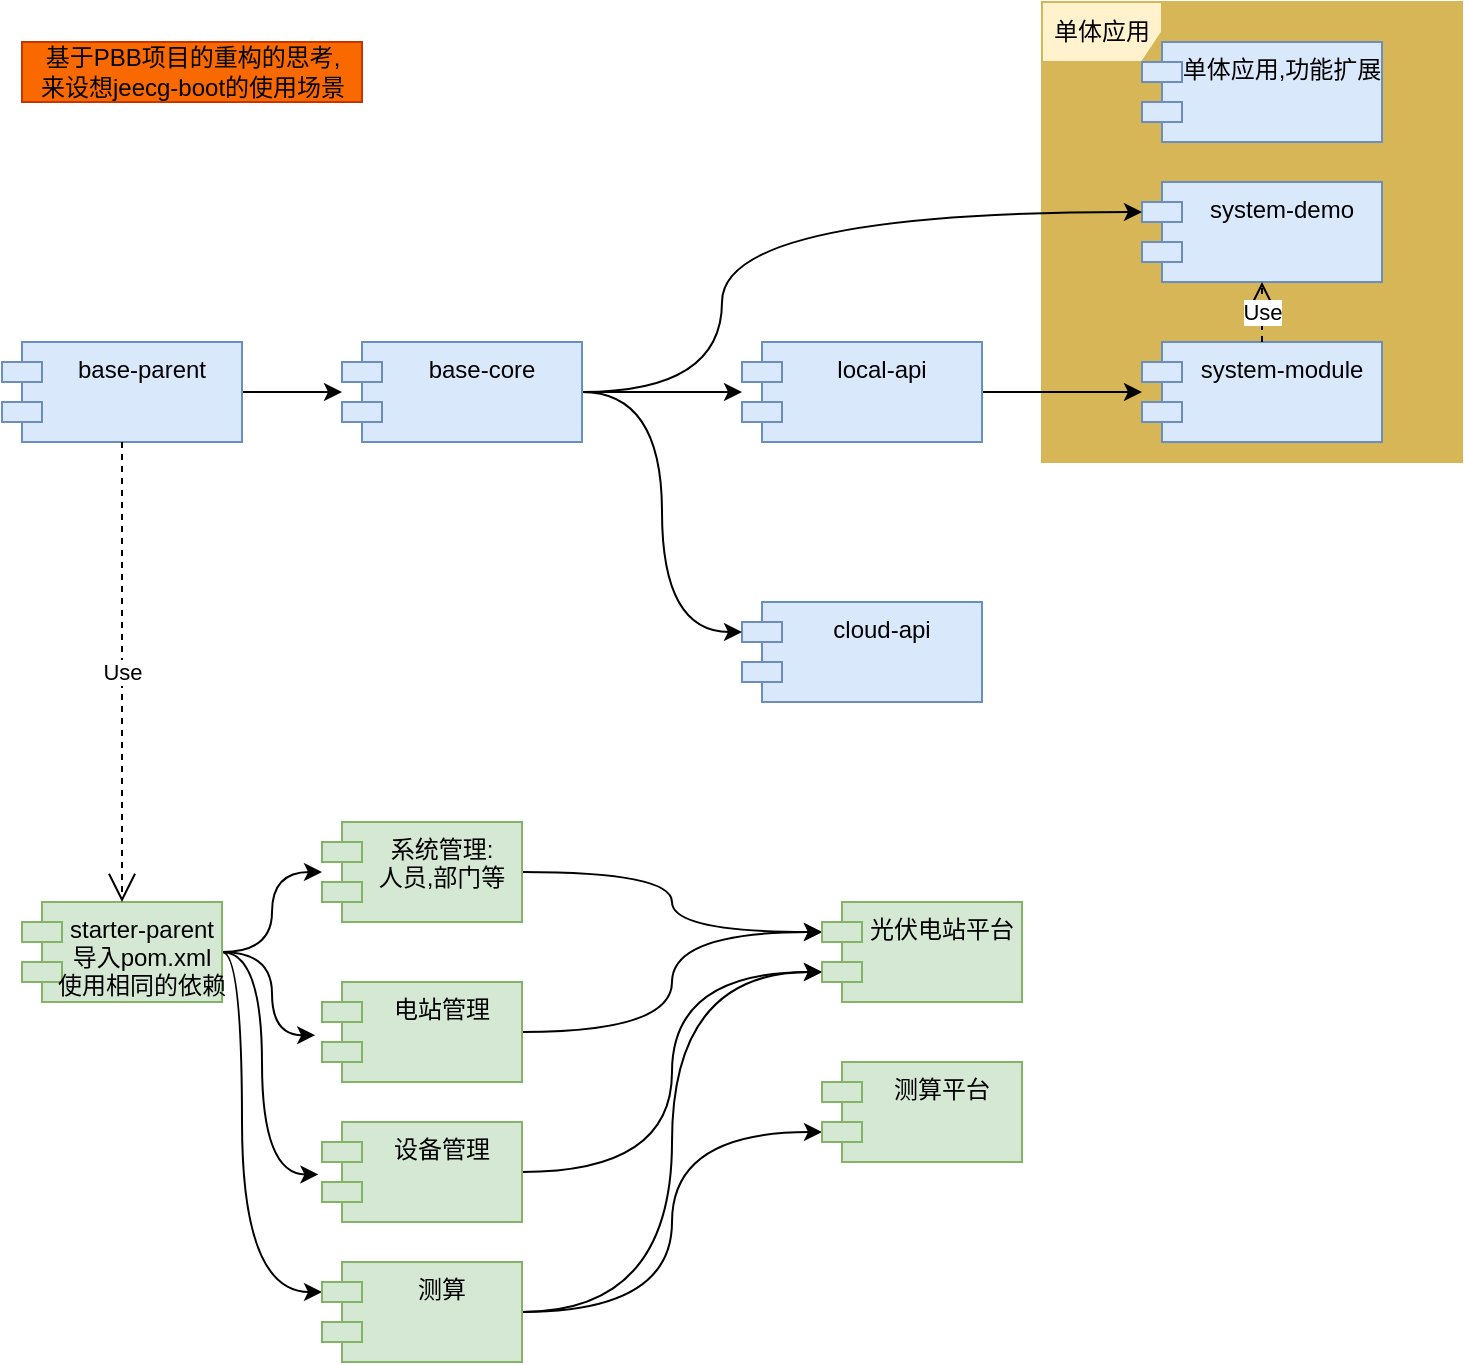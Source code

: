 <mxfile version="15.2.7" type="github" pages="3">
  <diagram id="RVnjbmVlK9y6l-0-MwZw" name="Page-1">
    <mxGraphModel dx="1234" dy="508" grid="1" gridSize="10" guides="1" tooltips="1" connect="1" arrows="1" fold="1" page="1" pageScale="1" pageWidth="827" pageHeight="1169" math="0" shadow="0">
      <root>
        <mxCell id="0" />
        <mxCell id="1" parent="0" />
        <mxCell id="iNqxf0kTn70WOW5vYwfr-28" value="单体应用" style="shape=umlFrame;whiteSpace=wrap;html=1;fillColor=#fff2cc;strokeColor=#d6b656;shadow=0;perimeterSpacing=0;swimlaneFillColor=#D6B656;" parent="1" vertex="1">
          <mxGeometry x="540" y="10" width="210" height="230" as="geometry" />
        </mxCell>
        <mxCell id="iNqxf0kTn70WOW5vYwfr-9" value="" style="edgeStyle=orthogonalEdgeStyle;rounded=0;orthogonalLoop=1;jettySize=auto;html=1;" parent="1" source="iNqxf0kTn70WOW5vYwfr-4" target="iNqxf0kTn70WOW5vYwfr-8" edge="1">
          <mxGeometry relative="1" as="geometry" />
        </mxCell>
        <mxCell id="iNqxf0kTn70WOW5vYwfr-27" value="" style="edgeStyle=orthogonalEdgeStyle;curved=1;rounded=0;orthogonalLoop=1;jettySize=auto;html=1;" parent="1" source="iNqxf0kTn70WOW5vYwfr-8" target="iNqxf0kTn70WOW5vYwfr-26" edge="1">
          <mxGeometry relative="1" as="geometry" />
        </mxCell>
        <mxCell id="iNqxf0kTn70WOW5vYwfr-8" value="local-api" style="shape=module;align=left;spacingLeft=20;align=center;verticalAlign=top;fillColor=#dae8fc;strokeColor=#6c8ebf;" parent="1" vertex="1">
          <mxGeometry x="390" y="180" width="120" height="50" as="geometry" />
        </mxCell>
        <mxCell id="iNqxf0kTn70WOW5vYwfr-10" value="cloud-api" style="shape=module;align=left;spacingLeft=20;align=center;verticalAlign=top;fillColor=#dae8fc;strokeColor=#6c8ebf;" parent="1" vertex="1">
          <mxGeometry x="390" y="310" width="120" height="50" as="geometry" />
        </mxCell>
        <mxCell id="iNqxf0kTn70WOW5vYwfr-12" value="system-demo" style="shape=module;align=left;spacingLeft=20;align=center;verticalAlign=top;fillColor=#dae8fc;strokeColor=#6c8ebf;" parent="1" vertex="1">
          <mxGeometry x="590" y="100" width="120" height="50" as="geometry" />
        </mxCell>
        <mxCell id="iNqxf0kTn70WOW5vYwfr-25" style="edgeStyle=orthogonalEdgeStyle;curved=1;rounded=0;orthogonalLoop=1;jettySize=auto;html=1;entryX=0;entryY=0;entryDx=0;entryDy=15;entryPerimeter=0;" parent="1" source="iNqxf0kTn70WOW5vYwfr-4" target="iNqxf0kTn70WOW5vYwfr-10" edge="1">
          <mxGeometry relative="1" as="geometry" />
        </mxCell>
        <mxCell id="iNqxf0kTn70WOW5vYwfr-29" style="edgeStyle=orthogonalEdgeStyle;curved=1;rounded=0;orthogonalLoop=1;jettySize=auto;html=1;entryX=0;entryY=0;entryDx=0;entryDy=15;entryPerimeter=0;" parent="1" source="iNqxf0kTn70WOW5vYwfr-4" target="iNqxf0kTn70WOW5vYwfr-12" edge="1">
          <mxGeometry relative="1" as="geometry">
            <Array as="points">
              <mxPoint x="380" y="205" />
              <mxPoint x="380" y="115" />
            </Array>
          </mxGeometry>
        </mxCell>
        <mxCell id="iNqxf0kTn70WOW5vYwfr-4" value="base-core" style="shape=module;align=left;spacingLeft=20;align=center;verticalAlign=top;fillColor=#dae8fc;strokeColor=#6c8ebf;" parent="1" vertex="1">
          <mxGeometry x="190" y="180" width="120" height="50" as="geometry" />
        </mxCell>
        <mxCell id="iNqxf0kTn70WOW5vYwfr-26" value="system-module" style="shape=module;align=left;spacingLeft=20;align=center;verticalAlign=top;fillColor=#dae8fc;strokeColor=#6c8ebf;" parent="1" vertex="1">
          <mxGeometry x="590" y="180" width="120" height="50" as="geometry" />
        </mxCell>
        <mxCell id="iNqxf0kTn70WOW5vYwfr-30" value="单体应用,功能扩展" style="shape=module;align=left;spacingLeft=20;align=center;verticalAlign=top;fillColor=#dae8fc;strokeColor=#6c8ebf;" parent="1" vertex="1">
          <mxGeometry x="590" y="30" width="120" height="50" as="geometry" />
        </mxCell>
        <mxCell id="iNqxf0kTn70WOW5vYwfr-32" value="Use" style="endArrow=open;endSize=12;dashed=1;html=1;exitX=0.5;exitY=0;exitDx=0;exitDy=0;" parent="1" source="iNqxf0kTn70WOW5vYwfr-26" target="iNqxf0kTn70WOW5vYwfr-12" edge="1">
          <mxGeometry width="160" relative="1" as="geometry">
            <mxPoint x="690" y="170" as="sourcePoint" />
            <mxPoint x="850" y="170" as="targetPoint" />
          </mxGeometry>
        </mxCell>
        <mxCell id="iNqxf0kTn70WOW5vYwfr-36" value="" style="edgeStyle=orthogonalEdgeStyle;curved=1;rounded=0;orthogonalLoop=1;jettySize=auto;html=1;" parent="1" source="iNqxf0kTn70WOW5vYwfr-34" target="iNqxf0kTn70WOW5vYwfr-35" edge="1">
          <mxGeometry relative="1" as="geometry" />
        </mxCell>
        <mxCell id="oWwIEVqb9HZ7xAzAsLu--1" style="edgeStyle=orthogonalEdgeStyle;rounded=0;orthogonalLoop=1;jettySize=auto;html=1;curved=1;entryX=-0.034;entryY=0.532;entryDx=0;entryDy=0;entryPerimeter=0;" edge="1" parent="1" source="iNqxf0kTn70WOW5vYwfr-34" target="iNqxf0kTn70WOW5vYwfr-39">
          <mxGeometry relative="1" as="geometry">
            <mxPoint x="150" y="510" as="targetPoint" />
          </mxGeometry>
        </mxCell>
        <mxCell id="oWwIEVqb9HZ7xAzAsLu--2" style="edgeStyle=orthogonalEdgeStyle;rounded=0;orthogonalLoop=1;jettySize=auto;html=1;entryX=-0.018;entryY=0.524;entryDx=0;entryDy=0;entryPerimeter=0;curved=1;" edge="1" parent="1" source="iNqxf0kTn70WOW5vYwfr-34" target="6mbrUAF2wuJ8WS6vqjrd-16">
          <mxGeometry relative="1" as="geometry">
            <Array as="points">
              <mxPoint x="150" y="485" />
              <mxPoint x="150" y="596" />
            </Array>
          </mxGeometry>
        </mxCell>
        <mxCell id="oWwIEVqb9HZ7xAzAsLu--11" style="edgeStyle=orthogonalEdgeStyle;curved=1;rounded=0;orthogonalLoop=1;jettySize=auto;html=1;entryX=0;entryY=0;entryDx=0;entryDy=15;entryPerimeter=0;" edge="1" parent="1" source="iNqxf0kTn70WOW5vYwfr-34" target="oWwIEVqb9HZ7xAzAsLu--9">
          <mxGeometry relative="1" as="geometry">
            <Array as="points">
              <mxPoint x="140" y="485" />
              <mxPoint x="140" y="655" />
            </Array>
          </mxGeometry>
        </mxCell>
        <mxCell id="iNqxf0kTn70WOW5vYwfr-34" value="starter-parent&#xa;导入pom.xml&#xa;使用相同的依赖" style="shape=module;align=left;spacingLeft=20;align=center;verticalAlign=top;shadow=0;fillColor=#d5e8d4;strokeColor=#82b366;" parent="1" vertex="1">
          <mxGeometry x="30" y="460" width="100" height="50" as="geometry" />
        </mxCell>
        <mxCell id="oWwIEVqb9HZ7xAzAsLu--8" style="edgeStyle=orthogonalEdgeStyle;curved=1;rounded=0;orthogonalLoop=1;jettySize=auto;html=1;entryX=0;entryY=0;entryDx=0;entryDy=15;entryPerimeter=0;" edge="1" parent="1" source="iNqxf0kTn70WOW5vYwfr-35" target="oWwIEVqb9HZ7xAzAsLu--3">
          <mxGeometry relative="1" as="geometry" />
        </mxCell>
        <mxCell id="iNqxf0kTn70WOW5vYwfr-35" value="系统管理:&#xa;人员,部门等" style="shape=module;align=left;spacingLeft=20;align=center;verticalAlign=top;shadow=0;fillColor=#d5e8d4;strokeColor=#82b366;" parent="1" vertex="1">
          <mxGeometry x="180" y="420" width="100" height="50" as="geometry" />
        </mxCell>
        <mxCell id="iNqxf0kTn70WOW5vYwfr-41" style="edgeStyle=orthogonalEdgeStyle;curved=1;rounded=0;orthogonalLoop=1;jettySize=auto;html=1;entryX=0;entryY=0.5;entryDx=0;entryDy=0;entryPerimeter=0;" parent="1" source="iNqxf0kTn70WOW5vYwfr-37" target="iNqxf0kTn70WOW5vYwfr-4" edge="1">
          <mxGeometry relative="1" as="geometry" />
        </mxCell>
        <mxCell id="iNqxf0kTn70WOW5vYwfr-37" value="base-parent" style="shape=module;align=left;spacingLeft=20;align=center;verticalAlign=top;fillColor=#dae8fc;strokeColor=#6c8ebf;" parent="1" vertex="1">
          <mxGeometry x="20" y="180" width="120" height="50" as="geometry" />
        </mxCell>
        <mxCell id="oWwIEVqb9HZ7xAzAsLu--14" style="edgeStyle=orthogonalEdgeStyle;curved=1;rounded=0;orthogonalLoop=1;jettySize=auto;html=1;entryX=0;entryY=0;entryDx=0;entryDy=15;entryPerimeter=0;" edge="1" parent="1" source="iNqxf0kTn70WOW5vYwfr-39" target="oWwIEVqb9HZ7xAzAsLu--3">
          <mxGeometry relative="1" as="geometry" />
        </mxCell>
        <mxCell id="iNqxf0kTn70WOW5vYwfr-39" value="电站管理" style="shape=module;align=left;spacingLeft=20;align=center;verticalAlign=top;shadow=0;fillColor=#d5e8d4;strokeColor=#82b366;" parent="1" vertex="1">
          <mxGeometry x="180" y="500" width="100" height="50" as="geometry" />
        </mxCell>
        <mxCell id="iNqxf0kTn70WOW5vYwfr-42" value="Use" style="endArrow=open;endSize=12;dashed=1;html=1;exitX=0.5;exitY=1;exitDx=0;exitDy=0;entryX=0.5;entryY=0;entryDx=0;entryDy=0;" parent="1" source="iNqxf0kTn70WOW5vYwfr-37" target="iNqxf0kTn70WOW5vYwfr-34" edge="1">
          <mxGeometry width="160" relative="1" as="geometry">
            <mxPoint x="50" y="280" as="sourcePoint" />
            <mxPoint x="210" y="280" as="targetPoint" />
          </mxGeometry>
        </mxCell>
        <mxCell id="oWwIEVqb9HZ7xAzAsLu--7" style="edgeStyle=orthogonalEdgeStyle;curved=1;rounded=0;orthogonalLoop=1;jettySize=auto;html=1;entryX=0;entryY=0;entryDx=0;entryDy=35;entryPerimeter=0;" edge="1" parent="1" source="6mbrUAF2wuJ8WS6vqjrd-16" target="oWwIEVqb9HZ7xAzAsLu--3">
          <mxGeometry relative="1" as="geometry" />
        </mxCell>
        <mxCell id="6mbrUAF2wuJ8WS6vqjrd-16" value="设备管理" style="shape=module;align=left;spacingLeft=20;align=center;verticalAlign=top;shadow=0;fillColor=#d5e8d4;strokeColor=#82b366;" vertex="1" parent="1">
          <mxGeometry x="180" y="570" width="100" height="50" as="geometry" />
        </mxCell>
        <mxCell id="oWwIEVqb9HZ7xAzAsLu--3" value="光伏电站平台" style="shape=module;align=left;spacingLeft=20;align=center;verticalAlign=top;shadow=0;fillColor=#d5e8d4;strokeColor=#82b366;" vertex="1" parent="1">
          <mxGeometry x="430" y="460" width="100" height="50" as="geometry" />
        </mxCell>
        <mxCell id="oWwIEVqb9HZ7xAzAsLu--12" style="edgeStyle=orthogonalEdgeStyle;curved=1;rounded=0;orthogonalLoop=1;jettySize=auto;html=1;entryX=0;entryY=0;entryDx=0;entryDy=35;entryPerimeter=0;" edge="1" parent="1" source="oWwIEVqb9HZ7xAzAsLu--9" target="oWwIEVqb9HZ7xAzAsLu--3">
          <mxGeometry relative="1" as="geometry" />
        </mxCell>
        <mxCell id="oWwIEVqb9HZ7xAzAsLu--17" style="edgeStyle=orthogonalEdgeStyle;curved=1;rounded=0;orthogonalLoop=1;jettySize=auto;html=1;entryX=0;entryY=0;entryDx=0;entryDy=35;entryPerimeter=0;" edge="1" parent="1" source="oWwIEVqb9HZ7xAzAsLu--9" target="oWwIEVqb9HZ7xAzAsLu--15">
          <mxGeometry relative="1" as="geometry" />
        </mxCell>
        <mxCell id="oWwIEVqb9HZ7xAzAsLu--9" value="测算" style="shape=module;align=left;spacingLeft=20;align=center;verticalAlign=top;shadow=0;fillColor=#d5e8d4;strokeColor=#82b366;" vertex="1" parent="1">
          <mxGeometry x="180" y="640" width="100" height="50" as="geometry" />
        </mxCell>
        <mxCell id="oWwIEVqb9HZ7xAzAsLu--15" value="测算平台" style="shape=module;align=left;spacingLeft=20;align=center;verticalAlign=top;shadow=0;fillColor=#d5e8d4;strokeColor=#82b366;" vertex="1" parent="1">
          <mxGeometry x="430" y="540" width="100" height="50" as="geometry" />
        </mxCell>
        <mxCell id="oWwIEVqb9HZ7xAzAsLu--18" value="基于PBB项目的重构的思考,&lt;br&gt;来设想jeecg-boot的使用场景" style="text;html=1;align=center;verticalAlign=middle;resizable=0;points=[];autosize=1;strokeColor=#C73500;fillColor=#fa6800;fontColor=#000000;" vertex="1" parent="1">
          <mxGeometry x="30" y="30" width="170" height="30" as="geometry" />
        </mxCell>
      </root>
    </mxGraphModel>
  </diagram>
  <diagram id="qxYtngtDkDouG3z5863Y" name="Page-2">
    <mxGraphModel dx="1234" dy="508" grid="1" gridSize="10" guides="1" tooltips="1" connect="1" arrows="1" fold="1" page="1" pageScale="1" pageWidth="827" pageHeight="1169" math="0" shadow="0">
      <root>
        <mxCell id="lRElYvq6K1XH6ua7DoC7-0" />
        <mxCell id="lRElYvq6K1XH6ua7DoC7-1" parent="lRElYvq6K1XH6ua7DoC7-0" />
        <mxCell id="onwLBOBnA6aP2V4z8pyH-16" value="Custom层&lt;br&gt;com.sungrow.*" style="shape=umlFrame;whiteSpace=wrap;html=1;width=110;height=30;" vertex="1" parent="lRElYvq6K1XH6ua7DoC7-1">
          <mxGeometry x="30" y="560" width="960" height="330" as="geometry" />
        </mxCell>
        <mxCell id="onwLBOBnA6aP2V4z8pyH-17" value="jeecg-boot层&lt;br&gt;org.jeecg.*" style="shape=umlFrame;whiteSpace=wrap;html=1;width=80;height=30;" vertex="1" parent="lRElYvq6K1XH6ua7DoC7-1">
          <mxGeometry x="140" y="630" width="590" height="210" as="geometry" />
        </mxCell>
        <mxCell id="onwLBOBnA6aP2V4z8pyH-18" value="«Annotation»&lt;br&gt;&lt;b&gt;System-Module&lt;/b&gt;" style="html=1;dropTarget=0;shadow=0;fillColor=#E1D5E7;gradientColor=none;" vertex="1" parent="lRElYvq6K1XH6ua7DoC7-1">
          <mxGeometry x="240" y="650" width="140" height="60" as="geometry" />
        </mxCell>
        <mxCell id="onwLBOBnA6aP2V4z8pyH-19" value="" style="shape=module;jettyWidth=8;jettyHeight=4;" vertex="1" parent="onwLBOBnA6aP2V4z8pyH-18">
          <mxGeometry x="1" width="20" height="20" relative="1" as="geometry">
            <mxPoint x="-27" y="7" as="offset" />
          </mxGeometry>
        </mxCell>
        <mxCell id="onwLBOBnA6aP2V4z8pyH-20" value="«Annotation»&lt;br&gt;&lt;b&gt;Base-Core&lt;/b&gt;" style="html=1;dropTarget=0;shadow=0;fillColor=#E1D5E7;gradientColor=none;" vertex="1" parent="lRElYvq6K1XH6ua7DoC7-1">
          <mxGeometry x="170" y="750" width="140" height="60" as="geometry" />
        </mxCell>
        <mxCell id="onwLBOBnA6aP2V4z8pyH-21" value="" style="shape=module;jettyWidth=8;jettyHeight=4;" vertex="1" parent="onwLBOBnA6aP2V4z8pyH-20">
          <mxGeometry x="1" width="20" height="20" relative="1" as="geometry">
            <mxPoint x="-27" y="7" as="offset" />
          </mxGeometry>
        </mxCell>
        <mxCell id="onwLBOBnA6aP2V4z8pyH-22" value="«Annotation»&lt;br&gt;&lt;b&gt;Cloud-API&lt;/b&gt;" style="html=1;dropTarget=0;shadow=0;fillColor=#E1D5E7;gradientColor=none;" vertex="1" parent="lRElYvq6K1XH6ua7DoC7-1">
          <mxGeometry x="370" y="750" width="140" height="60" as="geometry" />
        </mxCell>
        <mxCell id="onwLBOBnA6aP2V4z8pyH-23" value="" style="shape=module;jettyWidth=8;jettyHeight=4;" vertex="1" parent="onwLBOBnA6aP2V4z8pyH-22">
          <mxGeometry x="1" width="20" height="20" relative="1" as="geometry">
            <mxPoint x="-27" y="7" as="offset" />
          </mxGeometry>
        </mxCell>
        <mxCell id="onwLBOBnA6aP2V4z8pyH-24" value="«Annotation»&lt;br&gt;&lt;b&gt;Local-API&lt;/b&gt;" style="html=1;dropTarget=0;shadow=0;fillColor=#E1D5E7;gradientColor=none;" vertex="1" parent="lRElYvq6K1XH6ua7DoC7-1">
          <mxGeometry x="560" y="750" width="140" height="60" as="geometry" />
        </mxCell>
        <mxCell id="onwLBOBnA6aP2V4z8pyH-25" value="" style="shape=module;jettyWidth=8;jettyHeight=4;" vertex="1" parent="onwLBOBnA6aP2V4z8pyH-24">
          <mxGeometry x="1" width="20" height="20" relative="1" as="geometry">
            <mxPoint x="-27" y="7" as="offset" />
          </mxGeometry>
        </mxCell>
        <mxCell id="onwLBOBnA6aP2V4z8pyH-26" value="«Annotation»&lt;br&gt;&lt;b&gt;Cloud-System-Starter&lt;/b&gt;" style="html=1;dropTarget=0;shadow=0;fillColor=#E1D5E7;gradientColor=none;" vertex="1" parent="lRElYvq6K1XH6ua7DoC7-1">
          <mxGeometry x="480" y="650" width="140" height="60" as="geometry" />
        </mxCell>
        <mxCell id="onwLBOBnA6aP2V4z8pyH-27" value="" style="shape=module;jettyWidth=8;jettyHeight=4;" vertex="1" parent="onwLBOBnA6aP2V4z8pyH-26">
          <mxGeometry x="1" width="20" height="20" relative="1" as="geometry">
            <mxPoint x="-27" y="7" as="offset" />
          </mxGeometry>
        </mxCell>
        <mxCell id="onwLBOBnA6aP2V4z8pyH-28" value="«Annotation»&lt;br&gt;&lt;b&gt;System-Demo&lt;/b&gt;" style="html=1;dropTarget=0;shadow=0;fillColor=#E1D5E7;gradientColor=none;" vertex="1" parent="lRElYvq6K1XH6ua7DoC7-1">
          <mxGeometry x="780" y="640" width="140" height="60" as="geometry" />
        </mxCell>
        <mxCell id="onwLBOBnA6aP2V4z8pyH-29" value="" style="shape=module;jettyWidth=8;jettyHeight=4;" vertex="1" parent="onwLBOBnA6aP2V4z8pyH-28">
          <mxGeometry x="1" width="20" height="20" relative="1" as="geometry">
            <mxPoint x="-27" y="7" as="offset" />
          </mxGeometry>
        </mxCell>
        <mxCell id="onwLBOBnA6aP2V4z8pyH-30" value="«Annotation»&lt;br&gt;&lt;b&gt;StationManager&lt;/b&gt;" style="html=1;dropTarget=0;shadow=0;fillColor=#fff2cc;strokeColor=#d6b656;" vertex="1" parent="lRElYvq6K1XH6ua7DoC7-1">
          <mxGeometry x="780" y="770" width="140" height="60" as="geometry" />
        </mxCell>
        <mxCell id="onwLBOBnA6aP2V4z8pyH-31" value="" style="shape=module;jettyWidth=8;jettyHeight=4;" vertex="1" parent="onwLBOBnA6aP2V4z8pyH-30">
          <mxGeometry x="1" width="20" height="20" relative="1" as="geometry">
            <mxPoint x="-27" y="7" as="offset" />
          </mxGeometry>
        </mxCell>
      </root>
    </mxGraphModel>
  </diagram>
  <diagram id="yXtimA4wK8u0X1JRjjM3" name="Page-3">
    <mxGraphModel dx="1234" dy="508" grid="1" gridSize="10" guides="1" tooltips="1" connect="1" arrows="1" fold="1" page="1" pageScale="1" pageWidth="827" pageHeight="1169" math="0" shadow="0">
      <root>
        <mxCell id="KC0yOdHvvQ9_KVZbZf1X-0" />
        <mxCell id="KC0yOdHvvQ9_KVZbZf1X-1" parent="KC0yOdHvvQ9_KVZbZf1X-0" />
        <mxCell id="KC0yOdHvvQ9_KVZbZf1X-2" value="自定义com.sungrow.*" style="shape=umlFrame;whiteSpace=wrap;html=1;width=110;height=30;" vertex="1" parent="KC0yOdHvvQ9_KVZbZf1X-1">
          <mxGeometry x="20" y="540" width="960" height="340" as="geometry" />
        </mxCell>
        <mxCell id="KC0yOdHvvQ9_KVZbZf1X-3" value="jeecg-boot&lt;br&gt;org.jeecg.*" style="shape=umlFrame;whiteSpace=wrap;html=1;width=80;height=30;" vertex="1" parent="KC0yOdHvvQ9_KVZbZf1X-1">
          <mxGeometry x="50" y="650" width="590" height="210" as="geometry" />
        </mxCell>
        <mxCell id="KC0yOdHvvQ9_KVZbZf1X-4" value="«Annotation»&lt;br&gt;&lt;b&gt;System-Module&lt;/b&gt;" style="html=1;dropTarget=0;shadow=0;fillColor=#E1D5E7;gradientColor=none;" vertex="1" parent="KC0yOdHvvQ9_KVZbZf1X-1">
          <mxGeometry x="130" y="680" width="140" height="60" as="geometry" />
        </mxCell>
        <mxCell id="KC0yOdHvvQ9_KVZbZf1X-5" value="" style="shape=module;jettyWidth=8;jettyHeight=4;" vertex="1" parent="KC0yOdHvvQ9_KVZbZf1X-4">
          <mxGeometry x="1" width="20" height="20" relative="1" as="geometry">
            <mxPoint x="-27" y="7" as="offset" />
          </mxGeometry>
        </mxCell>
        <mxCell id="KC0yOdHvvQ9_KVZbZf1X-6" value="«Annotation»&lt;br&gt;&lt;b&gt;Base-Core&lt;/b&gt;" style="html=1;dropTarget=0;shadow=0;fillColor=#E1D5E7;gradientColor=none;" vertex="1" parent="KC0yOdHvvQ9_KVZbZf1X-1">
          <mxGeometry x="90" y="780" width="140" height="60" as="geometry" />
        </mxCell>
        <mxCell id="KC0yOdHvvQ9_KVZbZf1X-7" value="" style="shape=module;jettyWidth=8;jettyHeight=4;" vertex="1" parent="KC0yOdHvvQ9_KVZbZf1X-6">
          <mxGeometry x="1" width="20" height="20" relative="1" as="geometry">
            <mxPoint x="-27" y="7" as="offset" />
          </mxGeometry>
        </mxCell>
        <mxCell id="KC0yOdHvvQ9_KVZbZf1X-8" value="«Annotation»&lt;br&gt;&lt;b&gt;Cloud-API&lt;/b&gt;" style="html=1;dropTarget=0;shadow=0;fillColor=#E1D5E7;gradientColor=none;" vertex="1" parent="KC0yOdHvvQ9_KVZbZf1X-1">
          <mxGeometry x="260" y="780" width="140" height="60" as="geometry" />
        </mxCell>
        <mxCell id="KC0yOdHvvQ9_KVZbZf1X-9" value="" style="shape=module;jettyWidth=8;jettyHeight=4;" vertex="1" parent="KC0yOdHvvQ9_KVZbZf1X-8">
          <mxGeometry x="1" width="20" height="20" relative="1" as="geometry">
            <mxPoint x="-27" y="7" as="offset" />
          </mxGeometry>
        </mxCell>
        <mxCell id="KC0yOdHvvQ9_KVZbZf1X-10" value="«Annotation»&lt;br&gt;&lt;b&gt;System-Module-Local-API&lt;/b&gt;" style="html=1;dropTarget=0;shadow=0;fillColor=#E1D5E7;gradientColor=none;" vertex="1" parent="KC0yOdHvvQ9_KVZbZf1X-1">
          <mxGeometry x="440" y="780" width="150" height="60" as="geometry" />
        </mxCell>
        <mxCell id="KC0yOdHvvQ9_KVZbZf1X-11" value="" style="shape=module;jettyWidth=8;jettyHeight=4;" vertex="1" parent="KC0yOdHvvQ9_KVZbZf1X-10">
          <mxGeometry x="1" width="20" height="20" relative="1" as="geometry">
            <mxPoint x="-27" y="7" as="offset" />
          </mxGeometry>
        </mxCell>
        <mxCell id="KC0yOdHvvQ9_KVZbZf1X-12" value="«Annotation»&lt;br&gt;&lt;b&gt;Cloud-System-Starter&lt;/b&gt;" style="html=1;dropTarget=0;shadow=0;fillColor=#E1D5E7;gradientColor=none;" vertex="1" parent="KC0yOdHvvQ9_KVZbZf1X-1">
          <mxGeometry x="300" y="680" width="140" height="60" as="geometry" />
        </mxCell>
        <mxCell id="KC0yOdHvvQ9_KVZbZf1X-13" value="" style="shape=module;jettyWidth=8;jettyHeight=4;" vertex="1" parent="KC0yOdHvvQ9_KVZbZf1X-12">
          <mxGeometry x="1" width="20" height="20" relative="1" as="geometry">
            <mxPoint x="-27" y="7" as="offset" />
          </mxGeometry>
        </mxCell>
        <mxCell id="KC0yOdHvvQ9_KVZbZf1X-14" value="«Annotation»&lt;br&gt;&lt;b&gt;System-Demo&lt;/b&gt;" style="html=1;dropTarget=0;shadow=0;fillColor=#E1D5E7;gradientColor=none;" vertex="1" parent="KC0yOdHvvQ9_KVZbZf1X-1">
          <mxGeometry x="460" y="680" width="140" height="60" as="geometry" />
        </mxCell>
        <mxCell id="KC0yOdHvvQ9_KVZbZf1X-15" value="" style="shape=module;jettyWidth=8;jettyHeight=4;" vertex="1" parent="KC0yOdHvvQ9_KVZbZf1X-14">
          <mxGeometry x="1" width="20" height="20" relative="1" as="geometry">
            <mxPoint x="-27" y="7" as="offset" />
          </mxGeometry>
        </mxCell>
        <mxCell id="KC0yOdHvvQ9_KVZbZf1X-16" value="«Annotation»&lt;br&gt;&lt;b&gt;Parent依赖管理项目&lt;/b&gt;" style="html=1;dropTarget=0;shadow=0;fillColor=#fff2cc;strokeColor=#d6b656;" vertex="1" parent="KC0yOdHvvQ9_KVZbZf1X-1">
          <mxGeometry x="140" y="570" width="140" height="60" as="geometry" />
        </mxCell>
        <mxCell id="KC0yOdHvvQ9_KVZbZf1X-17" value="" style="shape=module;jettyWidth=8;jettyHeight=4;" vertex="1" parent="KC0yOdHvvQ9_KVZbZf1X-16">
          <mxGeometry x="1" width="20" height="20" relative="1" as="geometry">
            <mxPoint x="-27" y="7" as="offset" />
          </mxGeometry>
        </mxCell>
        <mxCell id="KC0yOdHvvQ9_KVZbZf1X-18" value="«Annotation»&lt;br&gt;&lt;b&gt;SystemModule项目适配&lt;/b&gt;" style="html=1;dropTarget=0;shadow=0;fillColor=#fff2cc;strokeColor=#d6b656;" vertex="1" parent="KC0yOdHvvQ9_KVZbZf1X-1">
          <mxGeometry x="360" y="570" width="140" height="60" as="geometry" />
        </mxCell>
        <mxCell id="KC0yOdHvvQ9_KVZbZf1X-19" value="" style="shape=module;jettyWidth=8;jettyHeight=4;" vertex="1" parent="KC0yOdHvvQ9_KVZbZf1X-18">
          <mxGeometry x="1" width="20" height="20" relative="1" as="geometry">
            <mxPoint x="-27" y="7" as="offset" />
          </mxGeometry>
        </mxCell>
        <mxCell id="KC0yOdHvvQ9_KVZbZf1X-20" value="«Annotation»&lt;br&gt;&lt;b&gt;StationManager&lt;/b&gt;" style="html=1;dropTarget=0;shadow=0;fillColor=#fff2cc;strokeColor=#d6b656;" vertex="1" parent="KC0yOdHvvQ9_KVZbZf1X-1">
          <mxGeometry x="580" y="570" width="140" height="60" as="geometry" />
        </mxCell>
        <mxCell id="KC0yOdHvvQ9_KVZbZf1X-21" value="" style="shape=module;jettyWidth=8;jettyHeight=4;" vertex="1" parent="KC0yOdHvvQ9_KVZbZf1X-20">
          <mxGeometry x="1" width="20" height="20" relative="1" as="geometry">
            <mxPoint x="-27" y="7" as="offset" />
          </mxGeometry>
        </mxCell>
        <mxCell id="KC0yOdHvvQ9_KVZbZf1X-22" value="«Annotation»&lt;br&gt;&lt;b&gt;StationManager&lt;/b&gt;" style="html=1;dropTarget=0;shadow=0;fillColor=#fff2cc;strokeColor=#d6b656;" vertex="1" parent="KC0yOdHvvQ9_KVZbZf1X-1">
          <mxGeometry x="760" y="570" width="140" height="60" as="geometry" />
        </mxCell>
        <mxCell id="KC0yOdHvvQ9_KVZbZf1X-23" value="" style="shape=module;jettyWidth=8;jettyHeight=4;" vertex="1" parent="KC0yOdHvvQ9_KVZbZf1X-22">
          <mxGeometry x="1" width="20" height="20" relative="1" as="geometry">
            <mxPoint x="-27" y="7" as="offset" />
          </mxGeometry>
        </mxCell>
        <mxCell id="KC0yOdHvvQ9_KVZbZf1X-24" value="«Annotation»&lt;br&gt;&lt;b&gt;StationManager&lt;/b&gt;" style="html=1;dropTarget=0;shadow=0;fillColor=#fff2cc;strokeColor=#d6b656;" vertex="1" parent="KC0yOdHvvQ9_KVZbZf1X-1">
          <mxGeometry x="680" y="670" width="140" height="60" as="geometry" />
        </mxCell>
        <mxCell id="KC0yOdHvvQ9_KVZbZf1X-25" value="" style="shape=module;jettyWidth=8;jettyHeight=4;" vertex="1" parent="KC0yOdHvvQ9_KVZbZf1X-24">
          <mxGeometry x="1" width="20" height="20" relative="1" as="geometry">
            <mxPoint x="-27" y="7" as="offset" />
          </mxGeometry>
        </mxCell>
        <mxCell id="KC0yOdHvvQ9_KVZbZf1X-26" value="«Annotation»&lt;br&gt;&lt;b&gt;StationManager&lt;/b&gt;" style="html=1;dropTarget=0;shadow=0;fillColor=#fff2cc;strokeColor=#d6b656;" vertex="1" parent="KC0yOdHvvQ9_KVZbZf1X-1">
          <mxGeometry x="680" y="770" width="140" height="60" as="geometry" />
        </mxCell>
        <mxCell id="KC0yOdHvvQ9_KVZbZf1X-27" value="" style="shape=module;jettyWidth=8;jettyHeight=4;" vertex="1" parent="KC0yOdHvvQ9_KVZbZf1X-26">
          <mxGeometry x="1" width="20" height="20" relative="1" as="geometry">
            <mxPoint x="-27" y="7" as="offset" />
          </mxGeometry>
        </mxCell>
        <mxCell id="R2S1nhWb_RixBydPMKXR-0" value="&lt;b&gt;开源项目或外部项目&lt;/b&gt;" style="shape=umlFrame;whiteSpace=wrap;html=1;shadow=0;strokeColor=#9673a6;swimlaneFillColor=#E1D5E7;fillColor=#E1D5E7;width=100;height=40;" vertex="1" parent="KC0yOdHvvQ9_KVZbZf1X-1">
          <mxGeometry x="40" y="910" width="450" height="350" as="geometry" />
        </mxCell>
        <mxCell id="R2S1nhWb_RixBydPMKXR-1" value="«Annotation-Feature»&lt;br&gt;&lt;b&gt;Component&lt;/b&gt;" style="html=1;dropTarget=0;shadow=0;fillColor=#a20025;strokeColor=#6F0000;fontColor=#ffffff;" vertex="1" parent="KC0yOdHvvQ9_KVZbZf1X-1">
          <mxGeometry x="80" y="975" width="180" height="90" as="geometry" />
        </mxCell>
        <mxCell id="R2S1nhWb_RixBydPMKXR-2" value="" style="shape=module;jettyWidth=8;jettyHeight=4;" vertex="1" parent="R2S1nhWb_RixBydPMKXR-1">
          <mxGeometry x="1" width="20" height="20" relative="1" as="geometry">
            <mxPoint x="-27" y="7" as="offset" />
          </mxGeometry>
        </mxCell>
        <mxCell id="R2S1nhWb_RixBydPMKXR-3" value="«Annotation-Feature»&lt;br&gt;&lt;b&gt;Component&lt;/b&gt;" style="html=1;dropTarget=0;shadow=0;fillColor=#a20025;strokeColor=#6F0000;fontColor=#ffffff;" vertex="1" parent="KC0yOdHvvQ9_KVZbZf1X-1">
          <mxGeometry x="80" y="1090" width="180" height="90" as="geometry" />
        </mxCell>
        <mxCell id="R2S1nhWb_RixBydPMKXR-4" value="" style="shape=module;jettyWidth=8;jettyHeight=4;" vertex="1" parent="R2S1nhWb_RixBydPMKXR-3">
          <mxGeometry x="1" width="20" height="20" relative="1" as="geometry">
            <mxPoint x="-27" y="7" as="offset" />
          </mxGeometry>
        </mxCell>
        <mxCell id="R2S1nhWb_RixBydPMKXR-5" value="«Annotation-Feature»&lt;br&gt;&lt;b&gt;Component&lt;/b&gt;" style="html=1;dropTarget=0;shadow=0;fillColor=#a20025;strokeColor=#6F0000;fontColor=#ffffff;" vertex="1" parent="KC0yOdHvvQ9_KVZbZf1X-1">
          <mxGeometry x="280" y="975" width="180" height="90" as="geometry" />
        </mxCell>
        <mxCell id="R2S1nhWb_RixBydPMKXR-6" value="" style="shape=module;jettyWidth=8;jettyHeight=4;" vertex="1" parent="R2S1nhWb_RixBydPMKXR-5">
          <mxGeometry x="1" width="20" height="20" relative="1" as="geometry">
            <mxPoint x="-27" y="7" as="offset" />
          </mxGeometry>
        </mxCell>
        <mxCell id="R2S1nhWb_RixBydPMKXR-7" value="微服务基础依赖" style="shape=umlFrame;whiteSpace=wrap;html=1;shadow=0;strokeColor=#9673a6;swimlaneFillColor=#E1D5E7;fillColor=#E1D5E7;width=100;height=40;" vertex="1" parent="KC0yOdHvvQ9_KVZbZf1X-1">
          <mxGeometry x="530" y="910" width="420" height="350" as="geometry" />
        </mxCell>
        <mxCell id="R2S1nhWb_RixBydPMKXR-8" value="«Annotation-Feature»&lt;br&gt;&lt;b&gt;GateWay&lt;/b&gt;" style="html=1;dropTarget=0;shadow=0;fillColor=#a20025;strokeColor=#6F0000;fontColor=#ffffff;" vertex="1" parent="KC0yOdHvvQ9_KVZbZf1X-1">
          <mxGeometry x="600" y="975" width="180" height="90" as="geometry" />
        </mxCell>
        <mxCell id="R2S1nhWb_RixBydPMKXR-9" value="" style="shape=module;jettyWidth=8;jettyHeight=4;" vertex="1" parent="R2S1nhWb_RixBydPMKXR-8">
          <mxGeometry x="1" width="20" height="20" relative="1" as="geometry">
            <mxPoint x="-27" y="7" as="offset" />
          </mxGeometry>
        </mxCell>
      </root>
    </mxGraphModel>
  </diagram>
</mxfile>

